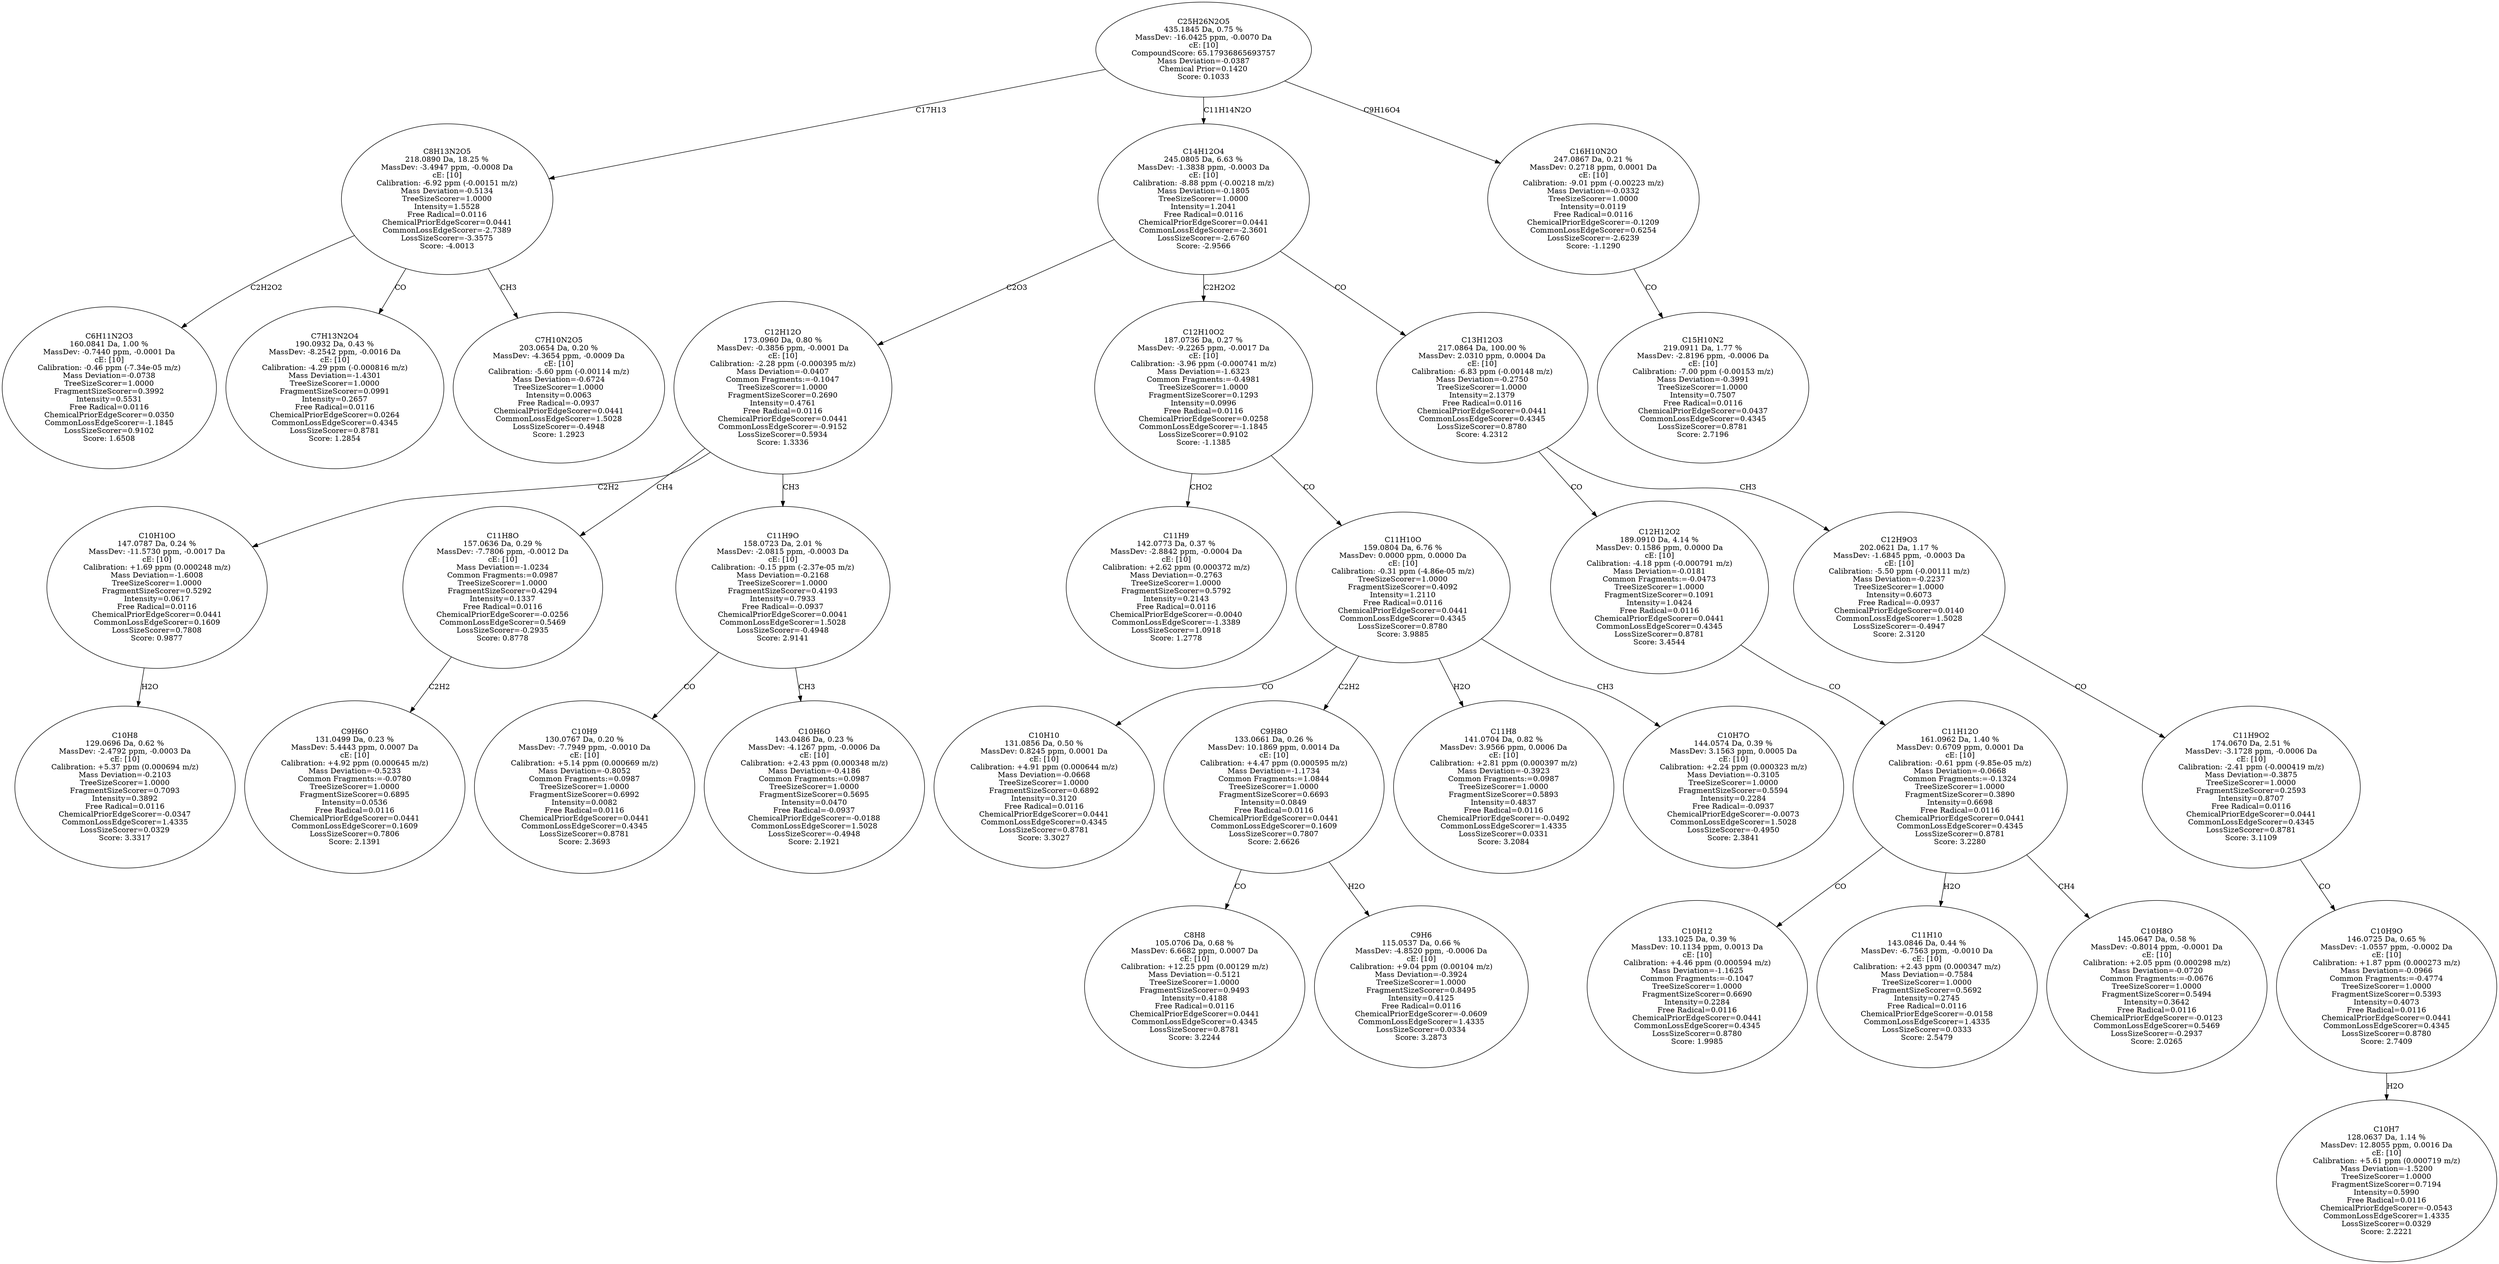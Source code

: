 strict digraph {
v1 [label="C6H11N2O3\n160.0841 Da, 1.00 %\nMassDev: -0.7440 ppm, -0.0001 Da\ncE: [10]\nCalibration: -0.46 ppm (-7.34e-05 m/z)\nMass Deviation=-0.0738\nTreeSizeScorer=1.0000\nFragmentSizeScorer=0.3992\nIntensity=0.5531\nFree Radical=0.0116\nChemicalPriorEdgeScorer=0.0350\nCommonLossEdgeScorer=-1.1845\nLossSizeScorer=0.9102\nScore: 1.6508"];
v2 [label="C7H13N2O4\n190.0932 Da, 0.43 %\nMassDev: -8.2542 ppm, -0.0016 Da\ncE: [10]\nCalibration: -4.29 ppm (-0.000816 m/z)\nMass Deviation=-1.4301\nTreeSizeScorer=1.0000\nFragmentSizeScorer=0.0991\nIntensity=0.2657\nFree Radical=0.0116\nChemicalPriorEdgeScorer=0.0264\nCommonLossEdgeScorer=0.4345\nLossSizeScorer=0.8781\nScore: 1.2854"];
v3 [label="C7H10N2O5\n203.0654 Da, 0.20 %\nMassDev: -4.3654 ppm, -0.0009 Da\ncE: [10]\nCalibration: -5.60 ppm (-0.00114 m/z)\nMass Deviation=-0.6724\nTreeSizeScorer=1.0000\nIntensity=0.0063\nFree Radical=-0.0937\nChemicalPriorEdgeScorer=0.0441\nCommonLossEdgeScorer=1.5028\nLossSizeScorer=-0.4948\nScore: 1.2923"];
v4 [label="C8H13N2O5\n218.0890 Da, 18.25 %\nMassDev: -3.4947 ppm, -0.0008 Da\ncE: [10]\nCalibration: -6.92 ppm (-0.00151 m/z)\nMass Deviation=-0.5134\nTreeSizeScorer=1.0000\nIntensity=1.5528\nFree Radical=0.0116\nChemicalPriorEdgeScorer=0.0441\nCommonLossEdgeScorer=-2.7389\nLossSizeScorer=-3.3575\nScore: -4.0013"];
v5 [label="C10H8\n129.0696 Da, 0.62 %\nMassDev: -2.4792 ppm, -0.0003 Da\ncE: [10]\nCalibration: +5.37 ppm (0.000694 m/z)\nMass Deviation=-0.2103\nTreeSizeScorer=1.0000\nFragmentSizeScorer=0.7093\nIntensity=0.3892\nFree Radical=0.0116\nChemicalPriorEdgeScorer=-0.0347\nCommonLossEdgeScorer=1.4335\nLossSizeScorer=0.0329\nScore: 3.3317"];
v6 [label="C10H10O\n147.0787 Da, 0.24 %\nMassDev: -11.5730 ppm, -0.0017 Da\ncE: [10]\nCalibration: +1.69 ppm (0.000248 m/z)\nMass Deviation=-1.6008\nTreeSizeScorer=1.0000\nFragmentSizeScorer=0.5292\nIntensity=0.0617\nFree Radical=0.0116\nChemicalPriorEdgeScorer=0.0441\nCommonLossEdgeScorer=0.1609\nLossSizeScorer=0.7808\nScore: 0.9877"];
v7 [label="C9H6O\n131.0499 Da, 0.23 %\nMassDev: 5.4443 ppm, 0.0007 Da\ncE: [10]\nCalibration: +4.92 ppm (0.000645 m/z)\nMass Deviation=-0.5233\nCommon Fragments:=-0.0780\nTreeSizeScorer=1.0000\nFragmentSizeScorer=0.6895\nIntensity=0.0536\nFree Radical=0.0116\nChemicalPriorEdgeScorer=0.0441\nCommonLossEdgeScorer=0.1609\nLossSizeScorer=0.7806\nScore: 2.1391"];
v8 [label="C11H8O\n157.0636 Da, 0.29 %\nMassDev: -7.7806 ppm, -0.0012 Da\ncE: [10]\nMass Deviation=-1.0234\nCommon Fragments:=0.0987\nTreeSizeScorer=1.0000\nFragmentSizeScorer=0.4294\nIntensity=0.1337\nFree Radical=0.0116\nChemicalPriorEdgeScorer=-0.0256\nCommonLossEdgeScorer=0.5469\nLossSizeScorer=-0.2935\nScore: 0.8778"];
v9 [label="C10H9\n130.0767 Da, 0.20 %\nMassDev: -7.7949 ppm, -0.0010 Da\ncE: [10]\nCalibration: +5.14 ppm (0.000669 m/z)\nMass Deviation=-0.8052\nCommon Fragments:=0.0987\nTreeSizeScorer=1.0000\nFragmentSizeScorer=0.6992\nIntensity=0.0082\nFree Radical=0.0116\nChemicalPriorEdgeScorer=0.0441\nCommonLossEdgeScorer=0.4345\nLossSizeScorer=0.8781\nScore: 2.3693"];
v10 [label="C10H6O\n143.0486 Da, 0.23 %\nMassDev: -4.1267 ppm, -0.0006 Da\ncE: [10]\nCalibration: +2.43 ppm (0.000348 m/z)\nMass Deviation=-0.4186\nCommon Fragments:=0.0987\nTreeSizeScorer=1.0000\nFragmentSizeScorer=0.5695\nIntensity=0.0470\nFree Radical=-0.0937\nChemicalPriorEdgeScorer=-0.0188\nCommonLossEdgeScorer=1.5028\nLossSizeScorer=-0.4948\nScore: 2.1921"];
v11 [label="C11H9O\n158.0723 Da, 2.01 %\nMassDev: -2.0815 ppm, -0.0003 Da\ncE: [10]\nCalibration: -0.15 ppm (-2.37e-05 m/z)\nMass Deviation=-0.2168\nTreeSizeScorer=1.0000\nFragmentSizeScorer=0.4193\nIntensity=0.7933\nFree Radical=-0.0937\nChemicalPriorEdgeScorer=0.0041\nCommonLossEdgeScorer=1.5028\nLossSizeScorer=-0.4948\nScore: 2.9141"];
v12 [label="C12H12O\n173.0960 Da, 0.80 %\nMassDev: -0.3856 ppm, -0.0001 Da\ncE: [10]\nCalibration: -2.28 ppm (-0.000395 m/z)\nMass Deviation=-0.0407\nCommon Fragments:=-0.1047\nTreeSizeScorer=1.0000\nFragmentSizeScorer=0.2690\nIntensity=0.4761\nFree Radical=0.0116\nChemicalPriorEdgeScorer=0.0441\nCommonLossEdgeScorer=-0.9152\nLossSizeScorer=0.5934\nScore: 1.3336"];
v13 [label="C11H9\n142.0773 Da, 0.37 %\nMassDev: -2.8842 ppm, -0.0004 Da\ncE: [10]\nCalibration: +2.62 ppm (0.000372 m/z)\nMass Deviation=-0.2763\nTreeSizeScorer=1.0000\nFragmentSizeScorer=0.5792\nIntensity=0.2143\nFree Radical=0.0116\nChemicalPriorEdgeScorer=-0.0040\nCommonLossEdgeScorer=-1.3389\nLossSizeScorer=1.0918\nScore: 1.2778"];
v14 [label="C10H10\n131.0856 Da, 0.50 %\nMassDev: 0.8245 ppm, 0.0001 Da\ncE: [10]\nCalibration: +4.91 ppm (0.000644 m/z)\nMass Deviation=-0.0668\nTreeSizeScorer=1.0000\nFragmentSizeScorer=0.6892\nIntensity=0.3120\nFree Radical=0.0116\nChemicalPriorEdgeScorer=0.0441\nCommonLossEdgeScorer=0.4345\nLossSizeScorer=0.8781\nScore: 3.3027"];
v15 [label="C8H8\n105.0706 Da, 0.68 %\nMassDev: 6.6682 ppm, 0.0007 Da\ncE: [10]\nCalibration: +12.25 ppm (0.00129 m/z)\nMass Deviation=-0.5121\nTreeSizeScorer=1.0000\nFragmentSizeScorer=0.9493\nIntensity=0.4188\nFree Radical=0.0116\nChemicalPriorEdgeScorer=0.0441\nCommonLossEdgeScorer=0.4345\nLossSizeScorer=0.8781\nScore: 3.2244"];
v16 [label="C9H6\n115.0537 Da, 0.66 %\nMassDev: -4.8520 ppm, -0.0006 Da\ncE: [10]\nCalibration: +9.04 ppm (0.00104 m/z)\nMass Deviation=-0.3924\nTreeSizeScorer=1.0000\nFragmentSizeScorer=0.8495\nIntensity=0.4125\nFree Radical=0.0116\nChemicalPriorEdgeScorer=-0.0609\nCommonLossEdgeScorer=1.4335\nLossSizeScorer=0.0334\nScore: 3.2873"];
v17 [label="C9H8O\n133.0661 Da, 0.26 %\nMassDev: 10.1869 ppm, 0.0014 Da\ncE: [10]\nCalibration: +4.47 ppm (0.000595 m/z)\nMass Deviation=-1.1734\nCommon Fragments:=1.0844\nTreeSizeScorer=1.0000\nFragmentSizeScorer=0.6693\nIntensity=0.0849\nFree Radical=0.0116\nChemicalPriorEdgeScorer=0.0441\nCommonLossEdgeScorer=0.1609\nLossSizeScorer=0.7807\nScore: 2.6626"];
v18 [label="C11H8\n141.0704 Da, 0.82 %\nMassDev: 3.9566 ppm, 0.0006 Da\ncE: [10]\nCalibration: +2.81 ppm (0.000397 m/z)\nMass Deviation=-0.3923\nCommon Fragments:=0.0987\nTreeSizeScorer=1.0000\nFragmentSizeScorer=0.5893\nIntensity=0.4837\nFree Radical=0.0116\nChemicalPriorEdgeScorer=-0.0492\nCommonLossEdgeScorer=1.4335\nLossSizeScorer=0.0331\nScore: 3.2084"];
v19 [label="C10H7O\n144.0574 Da, 0.39 %\nMassDev: 3.1563 ppm, 0.0005 Da\ncE: [10]\nCalibration: +2.24 ppm (0.000323 m/z)\nMass Deviation=-0.3105\nTreeSizeScorer=1.0000\nFragmentSizeScorer=0.5594\nIntensity=0.2284\nFree Radical=-0.0937\nChemicalPriorEdgeScorer=-0.0073\nCommonLossEdgeScorer=1.5028\nLossSizeScorer=-0.4950\nScore: 2.3841"];
v20 [label="C11H10O\n159.0804 Da, 6.76 %\nMassDev: 0.0000 ppm, 0.0000 Da\ncE: [10]\nCalibration: -0.31 ppm (-4.86e-05 m/z)\nTreeSizeScorer=1.0000\nFragmentSizeScorer=0.4092\nIntensity=1.2110\nFree Radical=0.0116\nChemicalPriorEdgeScorer=0.0441\nCommonLossEdgeScorer=0.4345\nLossSizeScorer=0.8780\nScore: 3.9885"];
v21 [label="C12H10O2\n187.0736 Da, 0.27 %\nMassDev: -9.2265 ppm, -0.0017 Da\ncE: [10]\nCalibration: -3.96 ppm (-0.000741 m/z)\nMass Deviation=-1.6323\nCommon Fragments:=-0.4981\nTreeSizeScorer=1.0000\nFragmentSizeScorer=0.1293\nIntensity=0.0996\nFree Radical=0.0116\nChemicalPriorEdgeScorer=0.0258\nCommonLossEdgeScorer=-1.1845\nLossSizeScorer=0.9102\nScore: -1.1385"];
v22 [label="C10H12\n133.1025 Da, 0.39 %\nMassDev: 10.1134 ppm, 0.0013 Da\ncE: [10]\nCalibration: +4.46 ppm (0.000594 m/z)\nMass Deviation=-1.1625\nCommon Fragments:=-0.1047\nTreeSizeScorer=1.0000\nFragmentSizeScorer=0.6690\nIntensity=0.2284\nFree Radical=0.0116\nChemicalPriorEdgeScorer=0.0441\nCommonLossEdgeScorer=0.4345\nLossSizeScorer=0.8780\nScore: 1.9985"];
v23 [label="C11H10\n143.0846 Da, 0.44 %\nMassDev: -6.7563 ppm, -0.0010 Da\ncE: [10]\nCalibration: +2.43 ppm (0.000347 m/z)\nMass Deviation=-0.7584\nTreeSizeScorer=1.0000\nFragmentSizeScorer=0.5692\nIntensity=0.2745\nFree Radical=0.0116\nChemicalPriorEdgeScorer=-0.0158\nCommonLossEdgeScorer=1.4335\nLossSizeScorer=0.0333\nScore: 2.5479"];
v24 [label="C10H8O\n145.0647 Da, 0.58 %\nMassDev: -0.8014 ppm, -0.0001 Da\ncE: [10]\nCalibration: +2.05 ppm (0.000298 m/z)\nMass Deviation=-0.0720\nCommon Fragments:=-0.0676\nTreeSizeScorer=1.0000\nFragmentSizeScorer=0.5494\nIntensity=0.3642\nFree Radical=0.0116\nChemicalPriorEdgeScorer=-0.0123\nCommonLossEdgeScorer=0.5469\nLossSizeScorer=-0.2937\nScore: 2.0265"];
v25 [label="C11H12O\n161.0962 Da, 1.40 %\nMassDev: 0.6709 ppm, 0.0001 Da\ncE: [10]\nCalibration: -0.61 ppm (-9.85e-05 m/z)\nMass Deviation=-0.0668\nCommon Fragments:=-0.1324\nTreeSizeScorer=1.0000\nFragmentSizeScorer=0.3890\nIntensity=0.6698\nFree Radical=0.0116\nChemicalPriorEdgeScorer=0.0441\nCommonLossEdgeScorer=0.4345\nLossSizeScorer=0.8781\nScore: 3.2280"];
v26 [label="C12H12O2\n189.0910 Da, 4.14 %\nMassDev: 0.1586 ppm, 0.0000 Da\ncE: [10]\nCalibration: -4.18 ppm (-0.000791 m/z)\nMass Deviation=-0.0181\nCommon Fragments:=-0.0473\nTreeSizeScorer=1.0000\nFragmentSizeScorer=0.1091\nIntensity=1.0424\nFree Radical=0.0116\nChemicalPriorEdgeScorer=0.0441\nCommonLossEdgeScorer=0.4345\nLossSizeScorer=0.8781\nScore: 3.4544"];
v27 [label="C10H7\n128.0637 Da, 1.14 %\nMassDev: 12.8055 ppm, 0.0016 Da\ncE: [10]\nCalibration: +5.61 ppm (0.000719 m/z)\nMass Deviation=-1.5200\nTreeSizeScorer=1.0000\nFragmentSizeScorer=0.7194\nIntensity=0.5990\nFree Radical=0.0116\nChemicalPriorEdgeScorer=-0.0543\nCommonLossEdgeScorer=1.4335\nLossSizeScorer=0.0329\nScore: 2.2221"];
v28 [label="C10H9O\n146.0725 Da, 0.65 %\nMassDev: -1.0557 ppm, -0.0002 Da\ncE: [10]\nCalibration: +1.87 ppm (0.000273 m/z)\nMass Deviation=-0.0966\nCommon Fragments:=-0.4774\nTreeSizeScorer=1.0000\nFragmentSizeScorer=0.5393\nIntensity=0.4073\nFree Radical=0.0116\nChemicalPriorEdgeScorer=0.0441\nCommonLossEdgeScorer=0.4345\nLossSizeScorer=0.8780\nScore: 2.7409"];
v29 [label="C11H9O2\n174.0670 Da, 2.51 %\nMassDev: -3.1728 ppm, -0.0006 Da\ncE: [10]\nCalibration: -2.41 ppm (-0.000419 m/z)\nMass Deviation=-0.3875\nTreeSizeScorer=1.0000\nFragmentSizeScorer=0.2593\nIntensity=0.8707\nFree Radical=0.0116\nChemicalPriorEdgeScorer=0.0441\nCommonLossEdgeScorer=0.4345\nLossSizeScorer=0.8781\nScore: 3.1109"];
v30 [label="C12H9O3\n202.0621 Da, 1.17 %\nMassDev: -1.6845 ppm, -0.0003 Da\ncE: [10]\nCalibration: -5.50 ppm (-0.00111 m/z)\nMass Deviation=-0.2237\nTreeSizeScorer=1.0000\nIntensity=0.6073\nFree Radical=-0.0937\nChemicalPriorEdgeScorer=0.0140\nCommonLossEdgeScorer=1.5028\nLossSizeScorer=-0.4947\nScore: 2.3120"];
v31 [label="C13H12O3\n217.0864 Da, 100.00 %\nMassDev: 2.0310 ppm, 0.0004 Da\ncE: [10]\nCalibration: -6.83 ppm (-0.00148 m/z)\nMass Deviation=-0.2750\nTreeSizeScorer=1.0000\nIntensity=2.1379\nFree Radical=0.0116\nChemicalPriorEdgeScorer=0.0441\nCommonLossEdgeScorer=0.4345\nLossSizeScorer=0.8780\nScore: 4.2312"];
v32 [label="C14H12O4\n245.0805 Da, 6.63 %\nMassDev: -1.3838 ppm, -0.0003 Da\ncE: [10]\nCalibration: -8.88 ppm (-0.00218 m/z)\nMass Deviation=-0.1805\nTreeSizeScorer=1.0000\nIntensity=1.2041\nFree Radical=0.0116\nChemicalPriorEdgeScorer=0.0441\nCommonLossEdgeScorer=-2.3601\nLossSizeScorer=-2.6760\nScore: -2.9566"];
v33 [label="C15H10N2\n219.0911 Da, 1.77 %\nMassDev: -2.8196 ppm, -0.0006 Da\ncE: [10]\nCalibration: -7.00 ppm (-0.00153 m/z)\nMass Deviation=-0.3991\nTreeSizeScorer=1.0000\nIntensity=0.7507\nFree Radical=0.0116\nChemicalPriorEdgeScorer=0.0437\nCommonLossEdgeScorer=0.4345\nLossSizeScorer=0.8781\nScore: 2.7196"];
v34 [label="C16H10N2O\n247.0867 Da, 0.21 %\nMassDev: 0.2718 ppm, 0.0001 Da\ncE: [10]\nCalibration: -9.01 ppm (-0.00223 m/z)\nMass Deviation=-0.0332\nTreeSizeScorer=1.0000\nIntensity=0.0119\nFree Radical=0.0116\nChemicalPriorEdgeScorer=-0.1209\nCommonLossEdgeScorer=0.6254\nLossSizeScorer=-2.6239\nScore: -1.1290"];
v35 [label="C25H26N2O5\n435.1845 Da, 0.75 %\nMassDev: -16.0425 ppm, -0.0070 Da\ncE: [10]\nCompoundScore: 65.17936865693757\nMass Deviation=-0.0387\nChemical Prior=0.1420\nScore: 0.1033"];
v4 -> v1 [label="C2H2O2"];
v4 -> v2 [label="CO"];
v4 -> v3 [label="CH3"];
v35 -> v4 [label="C17H13"];
v6 -> v5 [label="H2O"];
v12 -> v6 [label="C2H2"];
v8 -> v7 [label="C2H2"];
v12 -> v8 [label="CH4"];
v11 -> v9 [label="CO"];
v11 -> v10 [label="CH3"];
v12 -> v11 [label="CH3"];
v32 -> v12 [label="C2O3"];
v21 -> v13 [label="CHO2"];
v20 -> v14 [label="CO"];
v17 -> v15 [label="CO"];
v17 -> v16 [label="H2O"];
v20 -> v17 [label="C2H2"];
v20 -> v18 [label="H2O"];
v20 -> v19 [label="CH3"];
v21 -> v20 [label="CO"];
v32 -> v21 [label="C2H2O2"];
v25 -> v22 [label="CO"];
v25 -> v23 [label="H2O"];
v25 -> v24 [label="CH4"];
v26 -> v25 [label="CO"];
v31 -> v26 [label="CO"];
v28 -> v27 [label="H2O"];
v29 -> v28 [label="CO"];
v30 -> v29 [label="CO"];
v31 -> v30 [label="CH3"];
v32 -> v31 [label="CO"];
v35 -> v32 [label="C11H14N2O"];
v34 -> v33 [label="CO"];
v35 -> v34 [label="C9H16O4"];
}